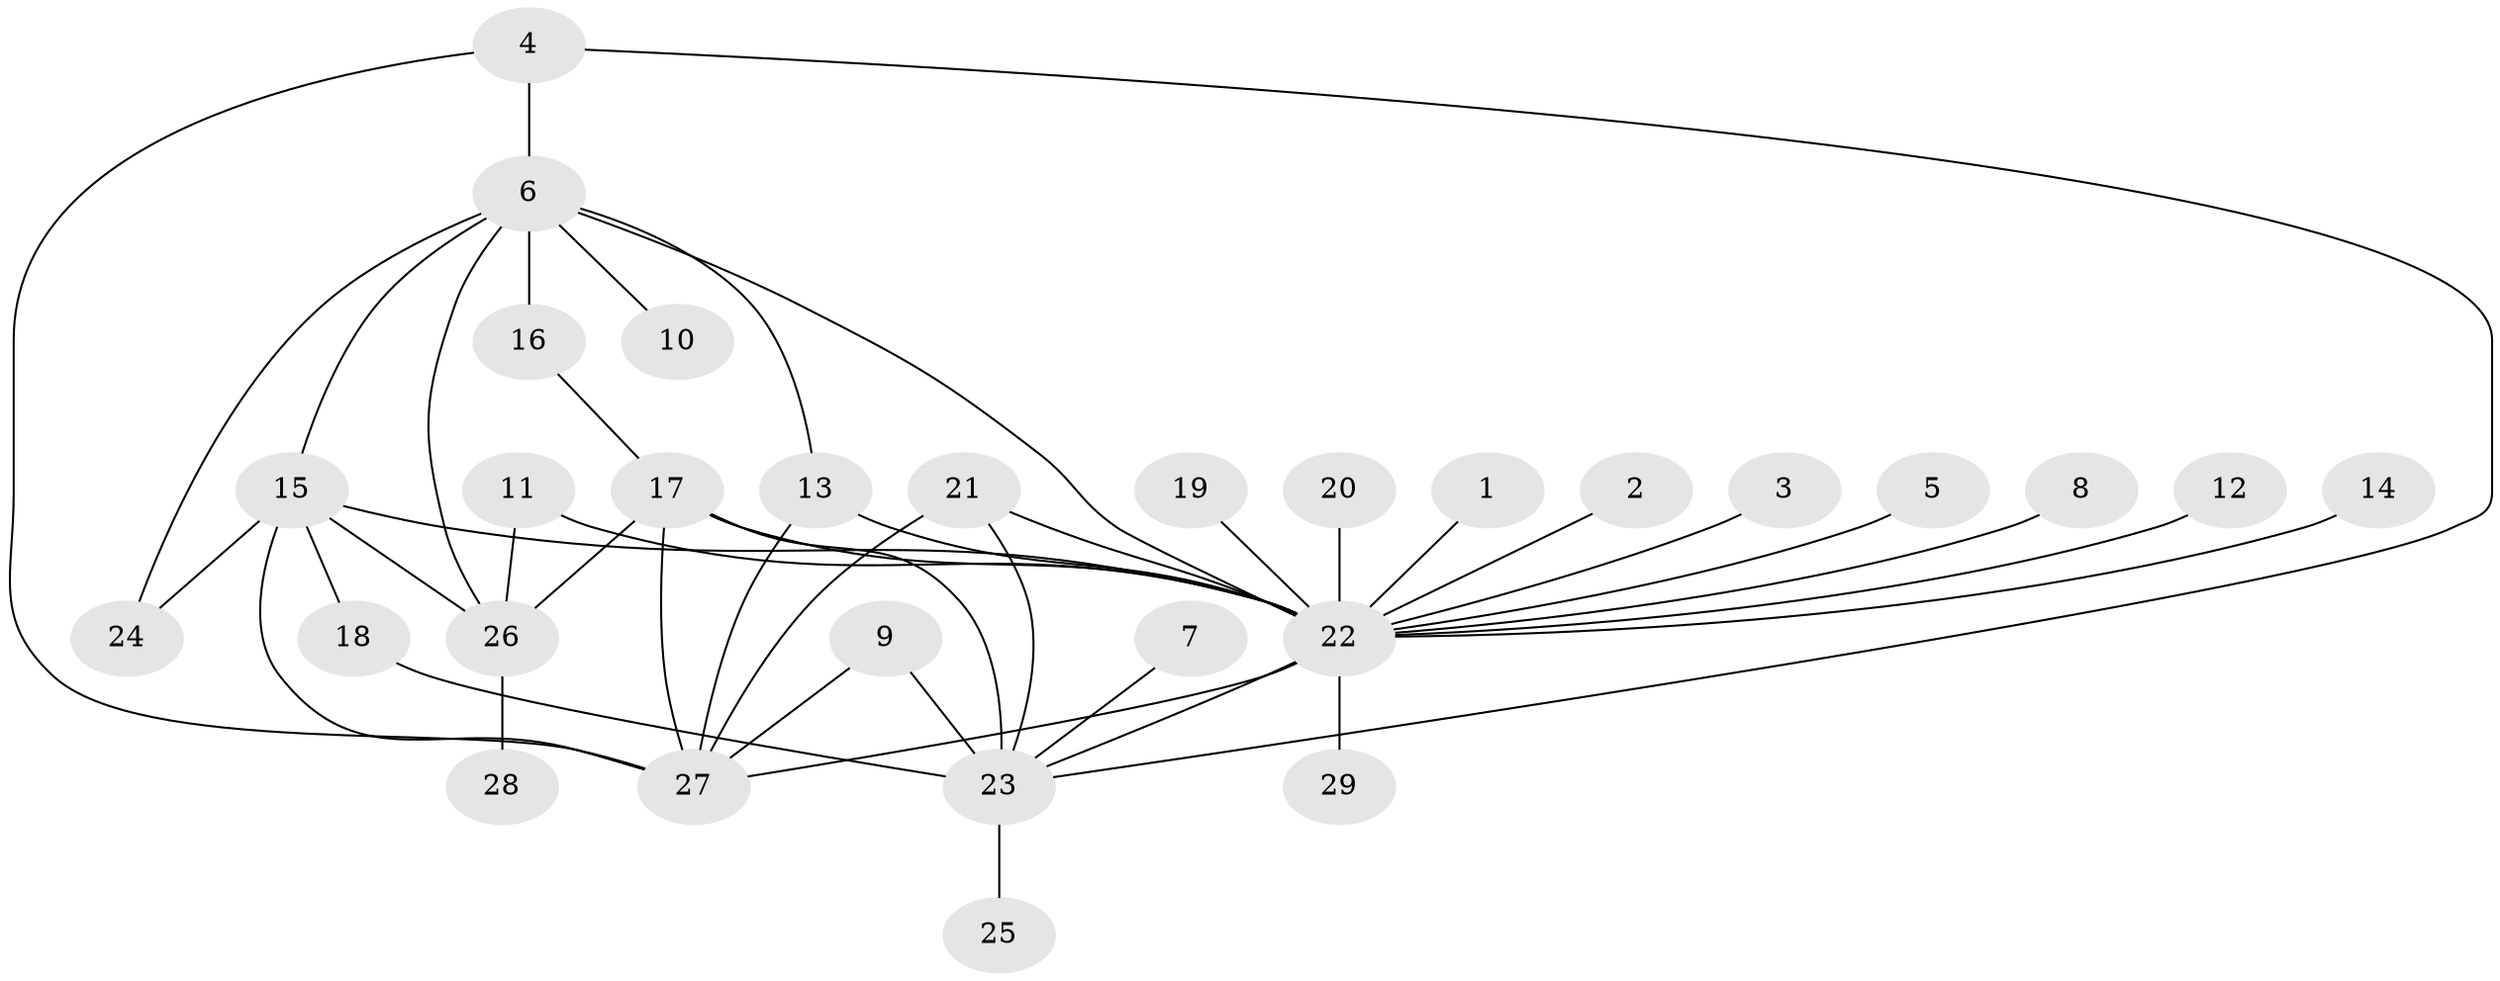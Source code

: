 // original degree distribution, {15: 0.010526315789473684, 27: 0.010526315789473684, 5: 0.031578947368421054, 9: 0.010526315789473684, 4: 0.05263157894736842, 2: 0.25263157894736843, 13: 0.010526315789473684, 10: 0.010526315789473684, 1: 0.47368421052631576, 3: 0.10526315789473684, 6: 0.021052631578947368, 12: 0.010526315789473684}
// Generated by graph-tools (version 1.1) at 2025/36/03/04/25 23:36:40]
// undirected, 29 vertices, 45 edges
graph export_dot {
  node [color=gray90,style=filled];
  1;
  2;
  3;
  4;
  5;
  6;
  7;
  8;
  9;
  10;
  11;
  12;
  13;
  14;
  15;
  16;
  17;
  18;
  19;
  20;
  21;
  22;
  23;
  24;
  25;
  26;
  27;
  28;
  29;
  1 -- 22 [weight=1.0];
  2 -- 22 [weight=1.0];
  3 -- 22 [weight=1.0];
  4 -- 6 [weight=1.0];
  4 -- 23 [weight=1.0];
  4 -- 27 [weight=1.0];
  5 -- 22 [weight=1.0];
  6 -- 10 [weight=1.0];
  6 -- 13 [weight=1.0];
  6 -- 15 [weight=1.0];
  6 -- 16 [weight=1.0];
  6 -- 22 [weight=1.0];
  6 -- 24 [weight=1.0];
  6 -- 26 [weight=1.0];
  7 -- 23 [weight=1.0];
  8 -- 22 [weight=1.0];
  9 -- 23 [weight=1.0];
  9 -- 27 [weight=1.0];
  11 -- 22 [weight=1.0];
  11 -- 26 [weight=1.0];
  12 -- 22 [weight=1.0];
  13 -- 22 [weight=2.0];
  13 -- 27 [weight=1.0];
  14 -- 22 [weight=1.0];
  15 -- 18 [weight=1.0];
  15 -- 22 [weight=2.0];
  15 -- 24 [weight=2.0];
  15 -- 26 [weight=3.0];
  15 -- 27 [weight=1.0];
  16 -- 17 [weight=1.0];
  17 -- 22 [weight=3.0];
  17 -- 23 [weight=3.0];
  17 -- 26 [weight=2.0];
  17 -- 27 [weight=2.0];
  18 -- 23 [weight=1.0];
  19 -- 22 [weight=1.0];
  20 -- 22 [weight=1.0];
  21 -- 22 [weight=1.0];
  21 -- 23 [weight=1.0];
  21 -- 27 [weight=1.0];
  22 -- 23 [weight=1.0];
  22 -- 27 [weight=2.0];
  22 -- 29 [weight=1.0];
  23 -- 25 [weight=1.0];
  26 -- 28 [weight=1.0];
}
